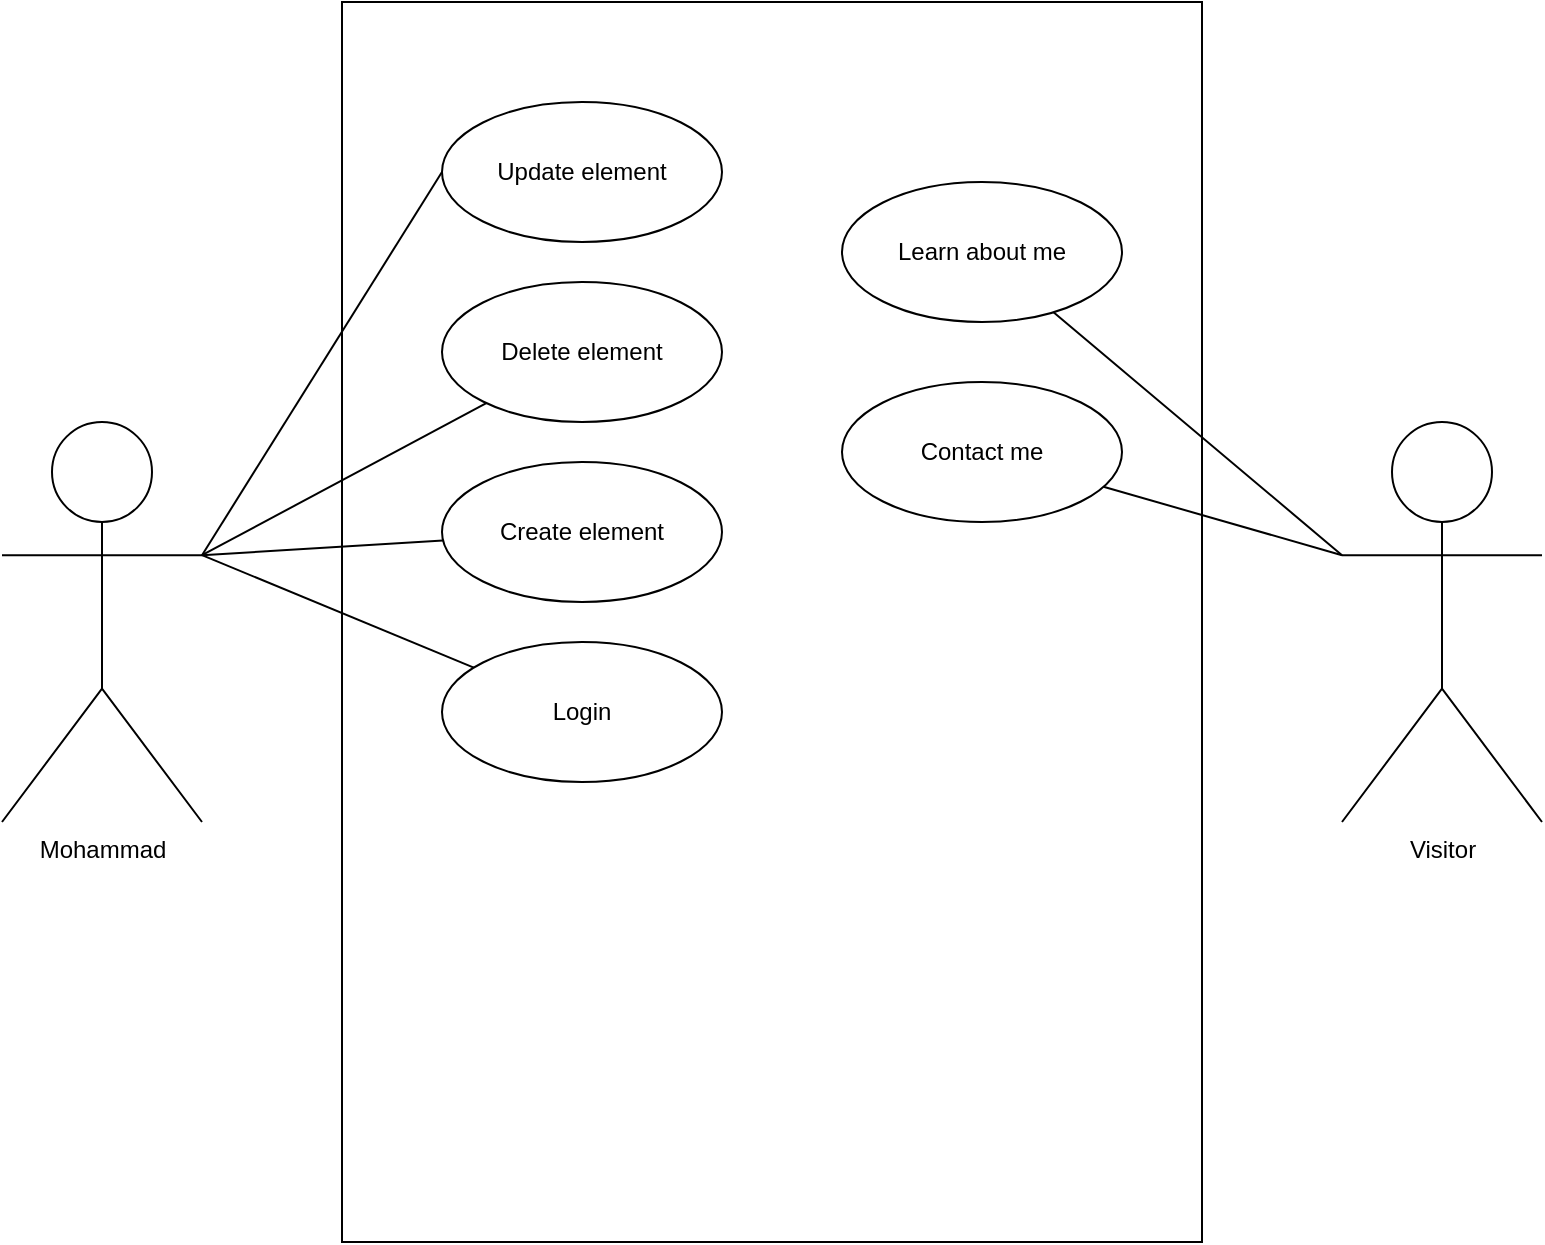 <mxfile version="20.3.0" type="device"><diagram id="sudLhga4AET2uqgXTE7W" name="Page-1"><mxGraphModel dx="1381" dy="764" grid="1" gridSize="10" guides="1" tooltips="1" connect="1" arrows="1" fold="1" page="1" pageScale="1" pageWidth="850" pageHeight="1100" math="0" shadow="0"><root><mxCell id="0"/><mxCell id="1" parent="0"/><mxCell id="1vA5fLQ-myfCHvcRaiR0-1" value="" style="rounded=0;whiteSpace=wrap;html=1;" vertex="1" parent="1"><mxGeometry x="210" y="80" width="430" height="620" as="geometry"/></mxCell><mxCell id="1vA5fLQ-myfCHvcRaiR0-12" style="edgeStyle=none;rounded=0;orthogonalLoop=1;jettySize=auto;html=1;exitX=1;exitY=0.333;exitDx=0;exitDy=0;exitPerimeter=0;entryX=0;entryY=0.5;entryDx=0;entryDy=0;endArrow=none;endFill=0;" edge="1" parent="1" source="1vA5fLQ-myfCHvcRaiR0-2" target="1vA5fLQ-myfCHvcRaiR0-4"><mxGeometry relative="1" as="geometry"/></mxCell><mxCell id="1vA5fLQ-myfCHvcRaiR0-13" style="edgeStyle=none;rounded=0;orthogonalLoop=1;jettySize=auto;html=1;exitX=1;exitY=0.333;exitDx=0;exitDy=0;exitPerimeter=0;endArrow=none;endFill=0;" edge="1" parent="1" source="1vA5fLQ-myfCHvcRaiR0-2" target="1vA5fLQ-myfCHvcRaiR0-5"><mxGeometry relative="1" as="geometry"/></mxCell><mxCell id="1vA5fLQ-myfCHvcRaiR0-14" style="edgeStyle=none;rounded=0;orthogonalLoop=1;jettySize=auto;html=1;exitX=1;exitY=0.333;exitDx=0;exitDy=0;exitPerimeter=0;endArrow=none;endFill=0;" edge="1" parent="1" source="1vA5fLQ-myfCHvcRaiR0-2" target="1vA5fLQ-myfCHvcRaiR0-6"><mxGeometry relative="1" as="geometry"/></mxCell><mxCell id="1vA5fLQ-myfCHvcRaiR0-15" style="edgeStyle=none;rounded=0;orthogonalLoop=1;jettySize=auto;html=1;exitX=1;exitY=0.333;exitDx=0;exitDy=0;exitPerimeter=0;endArrow=none;endFill=0;" edge="1" parent="1" source="1vA5fLQ-myfCHvcRaiR0-2" target="1vA5fLQ-myfCHvcRaiR0-11"><mxGeometry relative="1" as="geometry"/></mxCell><mxCell id="1vA5fLQ-myfCHvcRaiR0-2" value="Mohammad" style="shape=umlActor;verticalLabelPosition=bottom;verticalAlign=top;html=1;" vertex="1" parent="1"><mxGeometry x="40" y="290" width="100" height="200" as="geometry"/></mxCell><mxCell id="1vA5fLQ-myfCHvcRaiR0-9" style="rounded=0;orthogonalLoop=1;jettySize=auto;html=1;exitX=0;exitY=0.333;exitDx=0;exitDy=0;exitPerimeter=0;endArrow=none;endFill=0;" edge="1" parent="1" source="1vA5fLQ-myfCHvcRaiR0-3" target="1vA5fLQ-myfCHvcRaiR0-7"><mxGeometry relative="1" as="geometry"/></mxCell><mxCell id="1vA5fLQ-myfCHvcRaiR0-10" style="edgeStyle=none;rounded=0;orthogonalLoop=1;jettySize=auto;html=1;exitX=0;exitY=0.333;exitDx=0;exitDy=0;exitPerimeter=0;endArrow=none;endFill=0;" edge="1" parent="1" source="1vA5fLQ-myfCHvcRaiR0-3" target="1vA5fLQ-myfCHvcRaiR0-8"><mxGeometry relative="1" as="geometry"/></mxCell><mxCell id="1vA5fLQ-myfCHvcRaiR0-3" value="Visitor" style="shape=umlActor;verticalLabelPosition=bottom;verticalAlign=top;html=1;" vertex="1" parent="1"><mxGeometry x="710" y="290" width="100" height="200" as="geometry"/></mxCell><mxCell id="1vA5fLQ-myfCHvcRaiR0-4" value="Update element" style="ellipse;whiteSpace=wrap;html=1;" vertex="1" parent="1"><mxGeometry x="260" y="130" width="140" height="70" as="geometry"/></mxCell><mxCell id="1vA5fLQ-myfCHvcRaiR0-5" value="Delete element" style="ellipse;whiteSpace=wrap;html=1;" vertex="1" parent="1"><mxGeometry x="260" y="220" width="140" height="70" as="geometry"/></mxCell><mxCell id="1vA5fLQ-myfCHvcRaiR0-6" value="Create element" style="ellipse;whiteSpace=wrap;html=1;" vertex="1" parent="1"><mxGeometry x="260" y="310" width="140" height="70" as="geometry"/></mxCell><mxCell id="1vA5fLQ-myfCHvcRaiR0-7" value="Learn about me" style="ellipse;whiteSpace=wrap;html=1;" vertex="1" parent="1"><mxGeometry x="460" y="170" width="140" height="70" as="geometry"/></mxCell><mxCell id="1vA5fLQ-myfCHvcRaiR0-8" value="Contact me" style="ellipse;whiteSpace=wrap;html=1;" vertex="1" parent="1"><mxGeometry x="460" y="270" width="140" height="70" as="geometry"/></mxCell><mxCell id="1vA5fLQ-myfCHvcRaiR0-11" value="Login" style="ellipse;whiteSpace=wrap;html=1;" vertex="1" parent="1"><mxGeometry x="260" y="400" width="140" height="70" as="geometry"/></mxCell></root></mxGraphModel></diagram></mxfile>